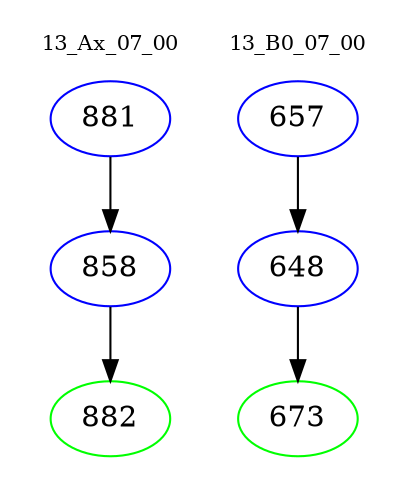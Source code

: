 digraph{
subgraph cluster_0 {
color = white
label = "13_Ax_07_00";
fontsize=10;
T0_881 [label="881", color="blue"]
T0_881 -> T0_858 [color="black"]
T0_858 [label="858", color="blue"]
T0_858 -> T0_882 [color="black"]
T0_882 [label="882", color="green"]
}
subgraph cluster_1 {
color = white
label = "13_B0_07_00";
fontsize=10;
T1_657 [label="657", color="blue"]
T1_657 -> T1_648 [color="black"]
T1_648 [label="648", color="blue"]
T1_648 -> T1_673 [color="black"]
T1_673 [label="673", color="green"]
}
}
